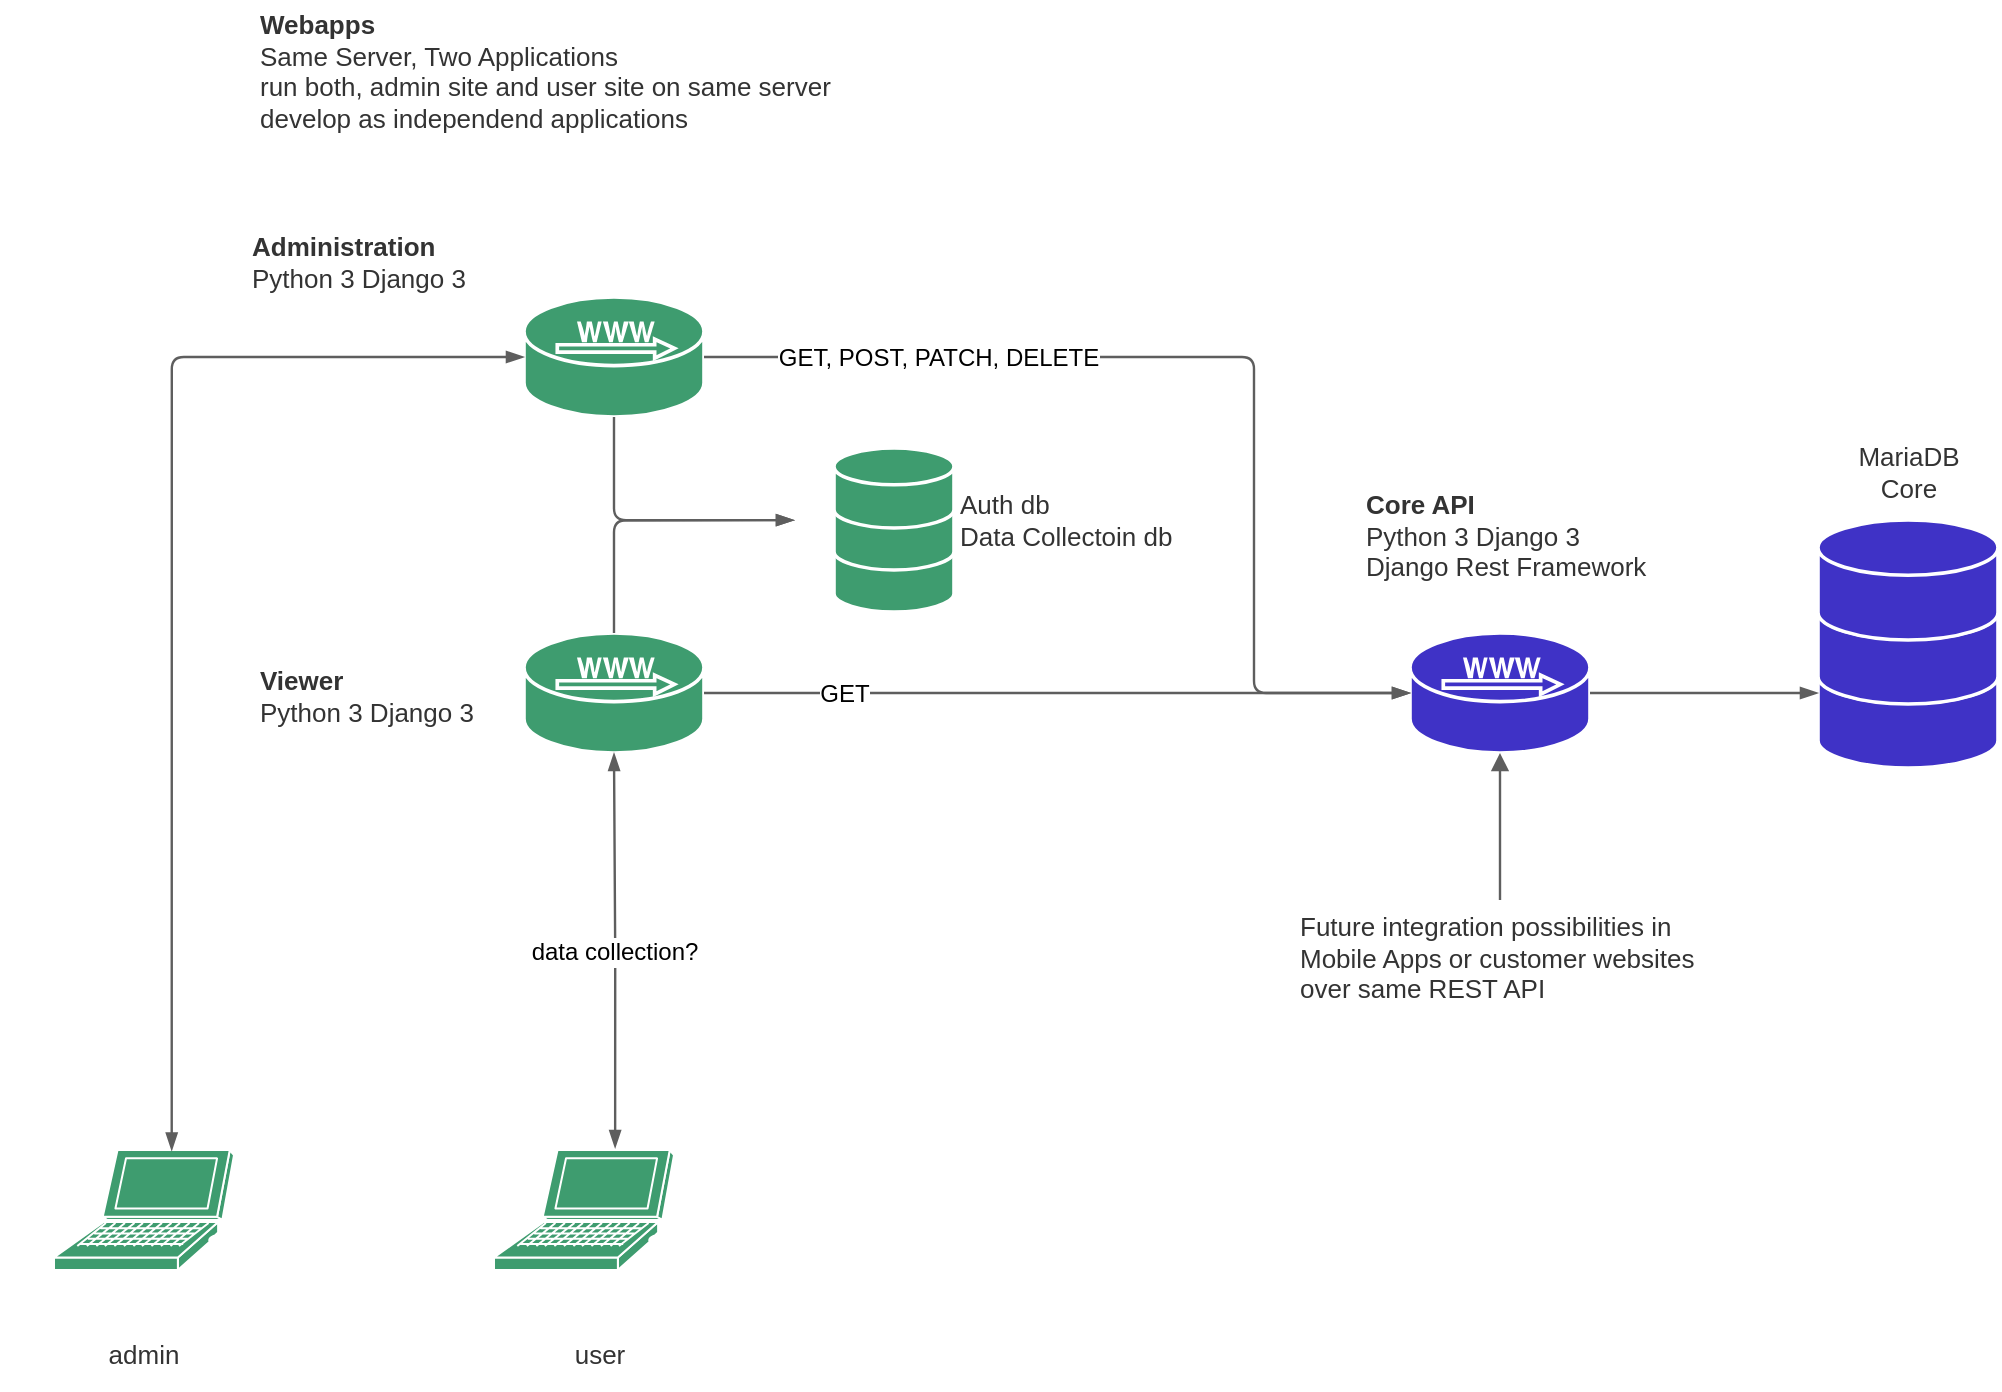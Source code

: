 <mxfile version="14.6.13" type="device"><diagram id="pkLljsPZCrm3iHV1CQ5h" name="Page-1"><mxGraphModel dx="1106" dy="997" grid="1" gridSize="10" guides="1" tooltips="1" connect="1" arrows="1" fold="1" page="1" pageScale="1" pageWidth="827" pageHeight="1169" math="0" shadow="0"><root><mxCell id="0"/><mxCell id="1" parent="0"/><mxCell id="X8kaI2Z_kcES600DbsL6-35" value="&lt;b&gt;Core API&lt;br&gt;&lt;/b&gt;Python 3 Django 3&lt;br&gt;Django Rest Framework" style="html=1;whiteSpace=wrap;fontSize=13;fontColor=#333333;fontStyle=0;align=left;spacingLeft=13.333;spacing=0;verticalAlign=top;strokeColor=none;strokeOpacity=100;rounded=1;absoluteArcSize=1;arcSize=7.2;fillColor=none;strokeWidth=1.8;" parent="1" vertex="1"><mxGeometry x="1063" y="379.5" width="160" height="70.5" as="geometry"/></mxCell><mxCell id="X8kaI2Z_kcES600DbsL6-36" value="user" style="html=1;whiteSpace=wrap;fontSize=13;fontColor=#333333;spacing=0;strokeColor=none;strokeOpacity=100;rounded=1;absoluteArcSize=1;arcSize=7.2;fillColor=none;strokeWidth=1.8;fontStyle=0" parent="1" vertex="1"><mxGeometry x="621" y="799" width="144" height="36" as="geometry"/></mxCell><mxCell id="X8kaI2Z_kcES600DbsL6-37" value="admin" style="html=1;whiteSpace=wrap;fontSize=13;fontColor=#333333;spacing=0;strokeColor=none;strokeOpacity=100;rounded=1;absoluteArcSize=1;arcSize=7.2;fillColor=none;strokeWidth=1.8;fontStyle=0" parent="1" vertex="1"><mxGeometry x="393" y="799" width="144" height="36" as="geometry"/></mxCell><mxCell id="X8kaI2Z_kcES600DbsL6-38" value="" style="html=1;whiteSpace=wrap;shape=mxgraph.cisco.storage.relational_database;strokeColor=#ffffff;fontSize=11;spacing=0;strokeOpacity=100;rounded=1;absoluteArcSize=1;arcSize=7.2;strokeWidth=1.8;fillColor=#3f32c6;" parent="1" vertex="1"><mxGeometry x="1302" y="464" width="90" height="60" as="geometry"/></mxCell><mxCell id="X8kaI2Z_kcES600DbsL6-39" value="" style="html=1;whiteSpace=wrap;shape=mxgraph.cisco.servers.microwebserver;fontSize=11;spacing=0;strokeOpacity=100;rounded=1;absoluteArcSize=1;arcSize=7.2;strokeWidth=1.8;strokeColor=#FFFFFF;fillColor=#3e9c6f;" parent="1" vertex="1"><mxGeometry x="655" y="456.5" width="90" height="60" as="geometry"/></mxCell><mxCell id="X8kaI2Z_kcES600DbsL6-41" value="" style="html=1;whiteSpace=wrap;shape=mxgraph.cisco.computers_and_peripherals.laptop;fontSize=11;spacing=0;strokeOpacity=100;rounded=1;absoluteArcSize=1;arcSize=7.2;strokeWidth=1;strokeColor=#FFFFFF;fillColor=#3e9c6f;" parent="1" vertex="1"><mxGeometry x="420" y="715" width="90" height="60" as="geometry"/></mxCell><mxCell id="X8kaI2Z_kcES600DbsL6-42" value="" style="html=1;jettySize=18;fontSize=11;strokeColor=#5E5E5E;strokeWidth=1.2;rounded=1;arcSize=12;edgeStyle=orthogonalEdgeStyle;startArrow=blockThin;endFill=1;endArrow=blockThin;endFill=1;exitX=0.673;exitY=-0.017;exitPerimeter=0;entryX=0.5;entryY=1;entryPerimeter=1;startFill=1;exitDx=0;exitDy=0;" parent="1" source="OtXrHXY4Hyt36XgS849Z-1" target="X8kaI2Z_kcES600DbsL6-39" edge="1"><mxGeometry width="100" height="100" relative="1" as="geometry"><mxPoint x="700.0" y="714.0" as="sourcePoint"/></mxGeometry></mxCell><mxCell id="X8kaI2Z_kcES600DbsL6-43" value="data collection?" style="text;html=1;resizable=0;labelBackgroundColor=#ffffff;align=center;verticalAlign=middle;fontStyle=0" parent="X8kaI2Z_kcES600DbsL6-42" vertex="1"><mxGeometry relative="1" as="geometry"/></mxCell><mxCell id="X8kaI2Z_kcES600DbsL6-44" value="" style="html=1;whiteSpace=wrap;shape=mxgraph.cisco.storage.relational_database;strokeColor=#ffffff;fontSize=11;spacing=0;strokeOpacity=100;rounded=1;absoluteArcSize=1;arcSize=7.2;strokeWidth=1.8;fillColor=#3f32c6;" parent="1" vertex="1"><mxGeometry x="1302" y="432" width="90" height="60" as="geometry"/></mxCell><mxCell id="X8kaI2Z_kcES600DbsL6-45" value="" style="html=1;whiteSpace=wrap;shape=mxgraph.cisco.storage.relational_database;strokeColor=#ffffff;fontSize=11;spacing=0;strokeOpacity=100;rounded=1;absoluteArcSize=1;arcSize=7.2;strokeWidth=1.8;fillColor=#3f32c6;" parent="1" vertex="1"><mxGeometry x="1302" y="400" width="90" height="60" as="geometry"/></mxCell><mxCell id="X8kaI2Z_kcES600DbsL6-46" value="" style="html=1;whiteSpace=wrap;shape=mxgraph.cisco.servers.microwebserver;strokeColor=#ffffff;fontSize=11;spacing=0;strokeOpacity=100;rounded=1;absoluteArcSize=1;arcSize=7.2;strokeWidth=1.8;fillColor=#3f32c6;" parent="1" vertex="1"><mxGeometry x="1098" y="456.5" width="90" height="60" as="geometry"/></mxCell><mxCell id="X8kaI2Z_kcES600DbsL6-47" value="" style="html=1;jettySize=18;fontSize=11;strokeColor=#5E5E5E;strokeWidth=1.2;rounded=1;arcSize=12;edgeStyle=orthogonalEdgeStyle;startArrow=none;endArrow=blockThin;endFill=1;exitX=1;exitY=0.5;exitPerimeter=1;entryX=0;entryY=0.909;entryPerimeter=1;" parent="1" source="X8kaI2Z_kcES600DbsL6-46" target="X8kaI2Z_kcES600DbsL6-44" edge="1"><mxGeometry width="100" height="100" relative="1" as="geometry"/></mxCell><mxCell id="X8kaI2Z_kcES600DbsL6-48" value="MariaDB&lt;br&gt;Core" style="html=1;whiteSpace=wrap;fontSize=13;fontColor=#333333;fontStyle=0;align=center;spacing=0;verticalAlign=top;strokeColor=none;strokeOpacity=100;rounded=1;absoluteArcSize=1;arcSize=7.2;fillColor=none;strokeWidth=1.8;" parent="1" vertex="1"><mxGeometry x="1309.5" y="356" width="75" height="41" as="geometry"/></mxCell><mxCell id="X8kaI2Z_kcES600DbsL6-49" value="" style="html=1;jettySize=18;fontSize=11;strokeColor=#5E5E5E;strokeWidth=1.2;rounded=1;arcSize=12;edgeStyle=orthogonalEdgeStyle;startArrow=none;endArrow=blockThin;endFill=1;exitX=1;exitY=0.5;exitPerimeter=1;entryX=0;entryY=0.5;entryPerimeter=1;" parent="1" source="X8kaI2Z_kcES600DbsL6-39" target="X8kaI2Z_kcES600DbsL6-46" edge="1"><mxGeometry width="100" height="100" relative="1" as="geometry"/></mxCell><mxCell id="X8kaI2Z_kcES600DbsL6-50" value="GET" style="text;html=1;resizable=0;labelBackgroundColor=#ffffff;align=center;verticalAlign=middle;fontStyle=0" parent="X8kaI2Z_kcES600DbsL6-49" vertex="1"><mxGeometry x="-0.607" relative="1" as="geometry"/></mxCell><mxCell id="X8kaI2Z_kcES600DbsL6-51" value="" style="html=1;whiteSpace=wrap;shape=mxgraph.cisco.servers.microwebserver;strokeColor=#ffffff;fontSize=11;spacing=0;strokeOpacity=100;rounded=1;absoluteArcSize=1;arcSize=7.2;strokeWidth=1.8;fillColor=#3e9c6f;" parent="1" vertex="1"><mxGeometry x="655" y="288.5" width="90" height="60" as="geometry"/></mxCell><mxCell id="X8kaI2Z_kcES600DbsL6-52" value="" style="html=1;jettySize=18;fontSize=11;strokeColor=#5E5E5E;strokeWidth=1.2;rounded=1;arcSize=12;edgeStyle=orthogonalEdgeStyle;startArrow=none;endArrow=blockThin;endFill=1;exitX=1;exitY=0.5;exitPerimeter=1;entryX=0;entryY=0.5;entryPerimeter=1;" parent="1" source="X8kaI2Z_kcES600DbsL6-51" target="X8kaI2Z_kcES600DbsL6-46" edge="1"><mxGeometry width="100" height="100" relative="1" as="geometry"><Array as="points"><mxPoint x="1020" y="319"/><mxPoint x="1020" y="487"/></Array></mxGeometry></mxCell><mxCell id="X8kaI2Z_kcES600DbsL6-53" value="GET, POST, PATCH, DELETE" style="text;html=1;resizable=0;labelBackgroundColor=#ffffff;align=center;verticalAlign=middle;fontStyle=0" parent="X8kaI2Z_kcES600DbsL6-52" vertex="1"><mxGeometry x="-0.593" relative="1" as="geometry"><mxPoint x="11" as="offset"/></mxGeometry></mxCell><mxCell id="X8kaI2Z_kcES600DbsL6-54" value="&lt;b&gt;Administration&lt;/b&gt;&lt;br&gt;Python 3 Django 3" style="html=1;whiteSpace=wrap;fontSize=13;fontColor=#333333;fontStyle=0;align=left;spacingLeft=13.333;spacing=0;verticalAlign=top;strokeColor=none;strokeOpacity=100;rounded=1;absoluteArcSize=1;arcSize=7.2;fillColor=none;strokeWidth=1.8;" parent="1" vertex="1"><mxGeometry x="506" y="250.5" width="134" height="38" as="geometry"/></mxCell><mxCell id="X8kaI2Z_kcES600DbsL6-55" value="" style="html=1;jettySize=18;fontSize=11;strokeColor=#5E5E5E;strokeWidth=1.2;rounded=1;arcSize=12;edgeStyle=orthogonalEdgeStyle;startArrow=blockThin;endFill=1;endArrow=blockThin;endFill=1;exitX=0.654;exitY=0.005;exitPerimeter=0;entryX=0;entryY=0.5;entryPerimeter=1;startFill=1;exitDx=0;exitDy=0;" parent="1" source="X8kaI2Z_kcES600DbsL6-41" target="X8kaI2Z_kcES600DbsL6-51" edge="1"><mxGeometry width="100" height="100" relative="1" as="geometry"/></mxCell><mxCell id="X8kaI2Z_kcES600DbsL6-57" value="Future integration possibilities in Mobile Apps or customer websites&lt;br&gt;over same REST API" style="html=1;whiteSpace=wrap;fontSize=13;fontColor=#333333;fontStyle=0;align=left;spacingLeft=13.333;spacing=0;verticalAlign=top;strokeColor=none;strokeOpacity=100;rounded=1;absoluteArcSize=1;arcSize=7.2;fillColor=none;strokeWidth=1.8;" parent="1" vertex="1"><mxGeometry x="1030" y="591" width="228" height="71" as="geometry"/></mxCell><mxCell id="X8kaI2Z_kcES600DbsL6-58" value="" style="html=1;jettySize=18;fontSize=11;strokeColor=#5E5E5E;strokeWidth=1.2;rounded=1;arcSize=12;edgeStyle=orthogonalEdgeStyle;startArrow=block;endFill=1;endArrow=none;exitX=0.5;exitY=1;exitPerimeter=1;" parent="1" source="X8kaI2Z_kcES600DbsL6-46" edge="1"><mxGeometry width="100" height="100" relative="1" as="geometry"><mxPoint x="1143" y="590" as="targetPoint"/></mxGeometry></mxCell><mxCell id="X8kaI2Z_kcES600DbsL6-59" value="" style="html=1;whiteSpace=wrap;shape=mxgraph.cisco.storage.relational_database;strokeColor=#ffffff;fontSize=11;spacing=0;strokeOpacity=100;rounded=1;absoluteArcSize=1;arcSize=7.2;strokeWidth=1.8;fillColor=#3e9c6f;" parent="1" vertex="1"><mxGeometry x="810" y="406" width="60" height="40" as="geometry"/></mxCell><mxCell id="X8kaI2Z_kcES600DbsL6-60" value="" style="html=1;whiteSpace=wrap;shape=mxgraph.cisco.storage.relational_database;strokeColor=#ffffff;fontSize=11;spacing=0;strokeOpacity=100;rounded=1;absoluteArcSize=1;arcSize=7.2;strokeWidth=1.8;fillColor=#3e9c6f;" parent="1" vertex="1"><mxGeometry x="810" y="385" width="60" height="40" as="geometry"/></mxCell><mxCell id="X8kaI2Z_kcES600DbsL6-61" value="" style="html=1;whiteSpace=wrap;shape=mxgraph.cisco.storage.relational_database;strokeColor=#ffffff;fontSize=11;spacing=0;strokeOpacity=100;rounded=1;absoluteArcSize=1;arcSize=7.2;strokeWidth=1.8;fillColor=#3e9c6f;" parent="1" vertex="1"><mxGeometry x="810" y="364" width="60" height="40" as="geometry"/></mxCell><mxCell id="X8kaI2Z_kcES600DbsL6-62" value="" style="html=1;jettySize=18;fontSize=11;strokeColor=#5E5E5E;strokeWidth=1.2;rounded=1;arcSize=12;edgeStyle=orthogonalEdgeStyle;startArrow=none;endArrow=blockThin;endFill=1;exitX=0.5;exitY=1;exitPerimeter=1;entryX=0;entryY=0.902;entryPerimeter=1;" parent="1" source="X8kaI2Z_kcES600DbsL6-51" edge="1"><mxGeometry width="100" height="100" relative="1" as="geometry"><mxPoint x="790" y="400.062" as="targetPoint"/><Array as="points"><mxPoint x="700" y="400"/></Array></mxGeometry></mxCell><mxCell id="X8kaI2Z_kcES600DbsL6-63" value="" style="html=1;jettySize=18;fontSize=11;strokeColor=#5E5E5E;strokeWidth=1.2;rounded=1;arcSize=12;edgeStyle=orthogonalEdgeStyle;startArrow=none;endArrow=blockThin;endFill=1;exitX=0.5;exitY=0;exitPerimeter=1;entryX=7.105e-17;entryY=0.902;entryPerimeter=1;" parent="1" source="X8kaI2Z_kcES600DbsL6-39" edge="1"><mxGeometry width="100" height="100" relative="1" as="geometry"><mxPoint x="790" y="400.062" as="targetPoint"/><Array as="points"><mxPoint x="700" y="400"/></Array></mxGeometry></mxCell><mxCell id="X8kaI2Z_kcES600DbsL6-64" value="&lt;b&gt;Webapps&lt;/b&gt;&lt;br&gt;Same Server, Two Applications&lt;br&gt;run both, admin site and user site on same server&lt;br&gt;develop as independend applications" style="html=1;whiteSpace=wrap;fontSize=13;fontColor=#333333;fontStyle=0;align=left;spacingLeft=13.333;spacing=0;verticalAlign=top;strokeColor=none;strokeOpacity=100;rounded=1;absoluteArcSize=1;arcSize=7.2;fillColor=none;strokeWidth=1.8;" parent="1" vertex="1"><mxGeometry x="510" y="140" width="336" height="70" as="geometry"/></mxCell><mxCell id="X8kaI2Z_kcES600DbsL6-65" value="Auth db&lt;br&gt;Data Collectoin db" style="html=1;whiteSpace=wrap;fontSize=13;fontColor=#333333;align=left;spacing=0;verticalAlign=top;strokeColor=none;strokeOpacity=100;rounded=1;absoluteArcSize=1;arcSize=7.2;fillColor=none;strokeWidth=1.8;fontStyle=0" parent="1" vertex="1"><mxGeometry x="873" y="379.5" width="117" height="40" as="geometry"/></mxCell><mxCell id="X8kaI2Z_kcES600DbsL6-66" value="&lt;b&gt;Viewer&lt;/b&gt;&lt;br&gt;Python 3 Django 3" style="html=1;whiteSpace=wrap;fontSize=13;fontColor=#333333;fontStyle=0;align=left;spacingLeft=13.333;spacing=0;verticalAlign=top;strokeColor=none;strokeOpacity=100;rounded=1;absoluteArcSize=1;arcSize=7.2;fillColor=none;strokeWidth=1.8;" parent="1" vertex="1"><mxGeometry x="510" y="467.5" width="134" height="38" as="geometry"/></mxCell><mxCell id="OtXrHXY4Hyt36XgS849Z-1" value="" style="html=1;whiteSpace=wrap;shape=mxgraph.cisco.computers_and_peripherals.laptop;fontSize=11;spacing=0;strokeOpacity=100;rounded=1;absoluteArcSize=1;arcSize=7.2;strokeWidth=1;strokeColor=#FFFFFF;fillColor=#3e9c6f;" parent="1" vertex="1"><mxGeometry x="640" y="715" width="90" height="60" as="geometry"/></mxCell></root></mxGraphModel></diagram></mxfile>